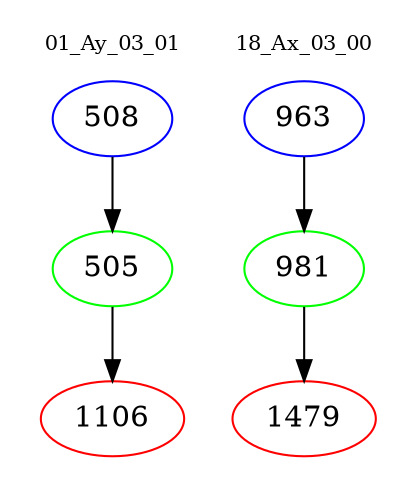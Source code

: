 digraph{
subgraph cluster_0 {
color = white
label = "01_Ay_03_01";
fontsize=10;
T0_508 [label="508", color="blue"]
T0_508 -> T0_505 [color="black"]
T0_505 [label="505", color="green"]
T0_505 -> T0_1106 [color="black"]
T0_1106 [label="1106", color="red"]
}
subgraph cluster_1 {
color = white
label = "18_Ax_03_00";
fontsize=10;
T1_963 [label="963", color="blue"]
T1_963 -> T1_981 [color="black"]
T1_981 [label="981", color="green"]
T1_981 -> T1_1479 [color="black"]
T1_1479 [label="1479", color="red"]
}
}
